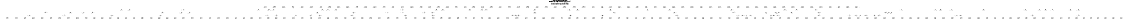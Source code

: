 # Network structure generated by ABC

digraph network {
size = "7.5,10";
center = true;
edge [dir = back];

{
  node [shape = plaintext];
  edge [style = invis];
  LevelTitle1 [label=""];
  LevelTitle2 [label=""];
  Level4 [label = ""];
  Level3 [label = ""];
  Level2 [label = ""];
  Level1 [label = ""];
  Level0 [label = ""];
  LevelTitle1 ->  LevelTitle2 ->  Level4 ->  Level3 ->  Level2 ->  Level1 ->  Level0;
}

{
  rank = same;
  LevelTitle1;
  title1 [shape=plaintext,
          fontsize=20,
          fontname = "Times-Roman",
          label="Network structure visualized by ABC\nBenchmark \"top\". Time was Wed Oct 16 16:07:34 2024. "
         ];
}

{
  rank = same;
  LevelTitle2;
  title2 [shape=plaintext,
          fontsize=18,
          fontname = "Times-Roman",
          label="The network contains 97 logic nodes and 0 latches.\n"
         ];
}

{
  rank = same;
  Level4;
  Node134 [label = "pv167_11_", shape = invtriangle, color = coral, fillcolor = coral];
  Node135 [label = "pv199_9_", shape = invtriangle, color = coral, fillcolor = coral];
  Node136 [label = "pv167_12_", shape = invtriangle, color = coral, fillcolor = coral];
  Node137 [label = "pv199_8_", shape = invtriangle, color = coral, fillcolor = coral];
  Node138 [label = "pv167_13_", shape = invtriangle, color = coral, fillcolor = coral];
  Node139 [label = "pv167_14_", shape = invtriangle, color = coral, fillcolor = coral];
  Node140 [label = "pv151_1_", shape = invtriangle, color = coral, fillcolor = coral];
  Node141 [label = "pv199_5_", shape = invtriangle, color = coral, fillcolor = coral];
  Node142 [label = "pv151_0_", shape = invtriangle, color = coral, fillcolor = coral];
  Node143 [label = "pv183_10_", shape = invtriangle, color = coral, fillcolor = coral];
  Node144 [label = "pv199_4_", shape = invtriangle, color = coral, fillcolor = coral];
  Node145 [label = "pv151_3_", shape = invtriangle, color = coral, fillcolor = coral];
  Node146 [label = "pv183_11_", shape = invtriangle, color = coral, fillcolor = coral];
  Node147 [label = "pv199_7_", shape = invtriangle, color = coral, fillcolor = coral];
  Node148 [label = "pv151_2_", shape = invtriangle, color = coral, fillcolor = coral];
  Node149 [label = "pv167_10_", shape = invtriangle, color = coral, fillcolor = coral];
  Node150 [label = "pv183_12_", shape = invtriangle, color = coral, fillcolor = coral];
  Node151 [label = "pv199_6_", shape = invtriangle, color = coral, fillcolor = coral];
  Node152 [label = "pv167_4_", shape = invtriangle, color = coral, fillcolor = coral];
  Node153 [label = "pv199_1_", shape = invtriangle, color = coral, fillcolor = coral];
  Node154 [label = "pv167_5_", shape = invtriangle, color = coral, fillcolor = coral];
  Node155 [label = "pv199_0_", shape = invtriangle, color = coral, fillcolor = coral];
  Node156 [label = "pv167_2_", shape = invtriangle, color = coral, fillcolor = coral];
  Node157 [label = "pv199_3_", shape = invtriangle, color = coral, fillcolor = coral];
  Node158 [label = "pv167_3_", shape = invtriangle, color = coral, fillcolor = coral];
  Node159 [label = "pv199_2_", shape = invtriangle, color = coral, fillcolor = coral];
  Node160 [label = "pv167_8_", shape = invtriangle, color = coral, fillcolor = coral];
  Node161 [label = "pv199_14_", shape = invtriangle, color = coral, fillcolor = coral];
  Node162 [label = "pv167_9_", shape = invtriangle, color = coral, fillcolor = coral];
  Node163 [label = "pv199_15_", shape = invtriangle, color = coral, fillcolor = coral];
  Node164 [label = "pv167_6_", shape = invtriangle, color = coral, fillcolor = coral];
  Node165 [label = "pv199_12_", shape = invtriangle, color = coral, fillcolor = coral];
  Node166 [label = "pv167_7_", shape = invtriangle, color = coral, fillcolor = coral];
  Node167 [label = "pv199_13_", shape = invtriangle, color = coral, fillcolor = coral];
  Node168 [label = "pv199_10_", shape = invtriangle, color = coral, fillcolor = coral];
  Node169 [label = "pv199_11_", shape = invtriangle, color = coral, fillcolor = coral];
  Node170 [label = "pv167_0_", shape = invtriangle, color = coral, fillcolor = coral];
  Node171 [label = "pv183_6_", shape = invtriangle, color = coral, fillcolor = coral];
  Node172 [label = "pv167_1_", shape = invtriangle, color = coral, fillcolor = coral];
  Node173 [label = "pv183_7_", shape = invtriangle, color = coral, fillcolor = coral];
  Node174 [label = "pv183_8_", shape = invtriangle, color = coral, fillcolor = coral];
  Node175 [label = "pv183_9_", shape = invtriangle, color = coral, fillcolor = coral];
  Node176 [label = "pv151_5_", shape = invtriangle, color = coral, fillcolor = coral];
  Node177 [label = "pv151_14_", shape = invtriangle, color = coral, fillcolor = coral];
  Node178 [label = "pv183_2_", shape = invtriangle, color = coral, fillcolor = coral];
  Node179 [label = "pv183_13_", shape = invtriangle, color = coral, fillcolor = coral];
  Node180 [label = "pv151_4_", shape = invtriangle, color = coral, fillcolor = coral];
  Node181 [label = "pv151_15_", shape = invtriangle, color = coral, fillcolor = coral];
  Node182 [label = "pv183_3_", shape = invtriangle, color = coral, fillcolor = coral];
  Node183 [label = "pv183_14_", shape = invtriangle, color = coral, fillcolor = coral];
  Node184 [label = "pv151_7_", shape = invtriangle, color = coral, fillcolor = coral];
  Node185 [label = "pv151_12_", shape = invtriangle, color = coral, fillcolor = coral];
  Node186 [label = "pv183_4_", shape = invtriangle, color = coral, fillcolor = coral];
  Node187 [label = "pv183_15_", shape = invtriangle, color = coral, fillcolor = coral];
  Node188 [label = "pv151_6_", shape = invtriangle, color = coral, fillcolor = coral];
  Node189 [label = "pv151_13_", shape = invtriangle, color = coral, fillcolor = coral];
  Node190 [label = "pv183_5_", shape = invtriangle, color = coral, fillcolor = coral];
  Node191 [label = "pv151_9_", shape = invtriangle, color = coral, fillcolor = coral];
  Node192 [label = "pv151_10_", shape = invtriangle, color = coral, fillcolor = coral];
  Node193 [label = "pv167_15_", shape = invtriangle, color = coral, fillcolor = coral];
  Node194 [label = "pv151_8_", shape = invtriangle, color = coral, fillcolor = coral];
  Node195 [label = "pv151_11_", shape = invtriangle, color = coral, fillcolor = coral];
  Node196 [label = "pv135_1_", shape = invtriangle, color = coral, fillcolor = coral];
  Node197 [label = "pv183_0_", shape = invtriangle, color = coral, fillcolor = coral];
  Node198 [label = "pv135_0_", shape = invtriangle, color = coral, fillcolor = coral];
  Node199 [label = "pv183_1_", shape = invtriangle, color = coral, fillcolor = coral];
}

{
  rank = same;
  Level3;
  Node201 [label = "201\n", shape = ellipse];
  Node211 [label = "211\n", shape = ellipse];
  Node225 [label = "225\n", shape = ellipse];
  Node231 [label = "231\n", shape = ellipse];
  Node232 [label = "232\n", shape = ellipse];
  Node234 [label = "234\n", shape = ellipse];
  Node235 [label = "235\n", shape = ellipse];
  Node239 [label = "239\n", shape = ellipse];
  Node241 [label = "241\n", shape = ellipse];
  Node244 [label = "244\n", shape = ellipse];
  Node245 [label = "245\n", shape = ellipse];
  Node246 [label = "246\n", shape = ellipse];
  Node247 [label = "247\n", shape = ellipse];
  Node249 [label = "249\n", shape = ellipse];
  Node252 [label = "252\n", shape = ellipse];
  Node253 [label = "253\n", shape = ellipse];
  Node254 [label = "254\n", shape = ellipse];
  Node260 [label = "260\n", shape = ellipse];
  Node262 [label = "262\n", shape = ellipse];
  Node264 [label = "264\n", shape = ellipse];
  Node265 [label = "265\n", shape = ellipse];
  Node267 [label = "267\n", shape = ellipse];
  Node272 [label = "272\n", shape = ellipse];
  Node273 [label = "273\n", shape = ellipse];
  Node278 [label = "278\n", shape = ellipse];
  Node279 [label = "279\n", shape = ellipse];
  Node281 [label = "281\n", shape = ellipse];
  Node284 [label = "284\n", shape = ellipse];
  Node285 [label = "285\n", shape = ellipse];
  Node287 [label = "287\n", shape = ellipse];
  Node289 [label = "289\n", shape = ellipse];
  Node291 [label = "291\n", shape = ellipse];
  Node293 [label = "293\n", shape = ellipse];
  Node294 [label = "294\n", shape = ellipse];
  Node295 [label = "295\n", shape = ellipse];
  Node296 [label = "296\n", shape = ellipse];
}

{
  rank = same;
  Level2;
  Node202 [label = "202\n", shape = ellipse];
  Node204 [label = "204\n", shape = ellipse];
  Node208 [label = "208\n", shape = ellipse];
  Node210 [label = "210\n", shape = ellipse];
  Node212 [label = "212\n", shape = ellipse];
  Node219 [label = "219\n", shape = ellipse];
  Node221 [label = "221\n", shape = ellipse];
  Node226 [label = "226\n", shape = ellipse];
  Node228 [label = "228\n", shape = ellipse];
  Node233 [label = "233\n", shape = ellipse];
  Node236 [label = "236\n", shape = ellipse];
  Node237 [label = "237\n", shape = ellipse];
  Node242 [label = "242\n", shape = ellipse];
  Node255 [label = "255\n", shape = ellipse];
  Node257 [label = "257\n", shape = ellipse];
  Node258 [label = "258\n", shape = ellipse];
  Node259 [label = "259\n", shape = ellipse];
  Node261 [label = "261\n", shape = ellipse];
  Node268 [label = "268\n", shape = ellipse];
  Node274 [label = "274\n", shape = ellipse];
  Node276 [label = "276\n", shape = ellipse];
  Node280 [label = "280\n", shape = ellipse];
  Node282 [label = "282\n", shape = ellipse];
  Node283 [label = "283\n", shape = ellipse];
  Node292 [label = "292\n", shape = ellipse];
}

{
  rank = same;
  Level1;
  Node203 [label = "203\n", shape = ellipse];
  Node205 [label = "205\n", shape = ellipse];
  Node206 [label = "206\n", shape = ellipse];
  Node207 [label = "207\n", shape = ellipse];
  Node209 [label = "209\n", shape = ellipse];
  Node213 [label = "213\n", shape = ellipse];
  Node214 [label = "214\n", shape = ellipse];
  Node215 [label = "215\n", shape = ellipse];
  Node216 [label = "216\n", shape = ellipse];
  Node217 [label = "217\n", shape = ellipse];
  Node218 [label = "218\n", shape = ellipse];
  Node220 [label = "220\n", shape = ellipse];
  Node222 [label = "222\n", shape = ellipse];
  Node223 [label = "223\n", shape = ellipse];
  Node224 [label = "224\n", shape = ellipse];
  Node227 [label = "227\n", shape = ellipse];
  Node229 [label = "229\n", shape = ellipse];
  Node230 [label = "230\n", shape = ellipse];
  Node238 [label = "238\n", shape = ellipse];
  Node240 [label = "240\n", shape = ellipse];
  Node243 [label = "243\n", shape = ellipse];
  Node248 [label = "248\n", shape = ellipse];
  Node250 [label = "250\n", shape = ellipse];
  Node251 [label = "251\n", shape = ellipse];
  Node256 [label = "256\n", shape = ellipse];
  Node263 [label = "263\n", shape = ellipse];
  Node266 [label = "266\n", shape = ellipse];
  Node269 [label = "269\n", shape = ellipse];
  Node270 [label = "270\n", shape = ellipse];
  Node271 [label = "271\n", shape = ellipse];
  Node275 [label = "275\n", shape = ellipse];
  Node277 [label = "277\n", shape = ellipse];
  Node286 [label = "286\n", shape = ellipse];
  Node288 [label = "288\n", shape = ellipse];
  Node290 [label = "290\n", shape = ellipse];
  Node297 [label = "297\n", shape = ellipse];
}

{
  rank = same;
  Level0;
  Node1 [label = "pv16_9_", shape = triangle, color = coral, fillcolor = coral];
  Node2 [label = "pv40_15_", shape = triangle, color = coral, fillcolor = coral];
  Node3 [label = "pv88_6_", shape = triangle, color = coral, fillcolor = coral];
  Node4 [label = "pv28_10_", shape = triangle, color = coral, fillcolor = coral];
  Node5 [label = "pv88_7_", shape = triangle, color = coral, fillcolor = coral];
  Node6 [label = "pv109_1_", shape = triangle, color = coral, fillcolor = coral];
  Node7 [label = "pv118_3_", shape = triangle, color = coral, fillcolor = coral];
  Node8 [label = "pv2_0_", shape = triangle, color = coral, fillcolor = coral];
  Node9 [label = "pv40_13_", shape = triangle, color = coral, fillcolor = coral];
  Node10 [label = "pv52_10_", shape = triangle, color = coral, fillcolor = coral];
  Node11 [label = "pv109_2_", shape = triangle, color = coral, fillcolor = coral];
  Node12 [label = "pv128_3_", shape = triangle, color = coral, fillcolor = coral];
  Node13 [label = "pv2_1_", shape = triangle, color = coral, fillcolor = coral];
  Node14 [label = "pv40_14_", shape = triangle, color = coral, fillcolor = coral];
  Node15 [label = "pv52_11_", shape = triangle, color = coral, fillcolor = coral];
  Node16 [label = "pv88_9_", shape = triangle, color = coral, fillcolor = coral];
  Node17 [label = "pv109_3_", shape = triangle, color = coral, fillcolor = coral];
  Node18 [label = "pv16_5_", shape = triangle, color = coral, fillcolor = coral];
  Node19 [label = "pv40_11_", shape = triangle, color = coral, fillcolor = coral];
  Node20 [label = "pv76_3_", shape = triangle, color = coral, fillcolor = coral];
  Node21 [label = "pv88_2_", shape = triangle, color = coral, fillcolor = coral];
  Node22 [label = "pv88_15_", shape = triangle, color = coral, fillcolor = coral];
  Node23 [label = "pv100_14_", shape = triangle, color = coral, fillcolor = coral];
  Node24 [label = "pv128_1_", shape = triangle, color = coral, fillcolor = coral];
  Node25 [label = "pv16_13_", shape = triangle, color = coral, fillcolor = coral];
  Node26 [label = "pv52_13_", shape = triangle, color = coral, fillcolor = coral];
  Node27 [label = "pv76_2_", shape = triangle, color = coral, fillcolor = coral];
  Node28 [label = "pv88_3_", shape = triangle, color = coral, fillcolor = coral];
  Node29 [label = "pv100_13_", shape = triangle, color = coral, fillcolor = coral];
  Node30 [label = "pv128_2_", shape = triangle, color = coral, fillcolor = coral];
  Node31 [label = "pv16_7_", shape = triangle, color = coral, fillcolor = coral];
  Node32 [label = "pv16_14_", shape = triangle, color = coral, fillcolor = coral];
  Node33 [label = "pv52_14_", shape = triangle, color = coral, fillcolor = coral];
  Node34 [label = "pv76_1_", shape = triangle, color = coral, fillcolor = coral];
  Node35 [label = "pv88_13_", shape = triangle, color = coral, fillcolor = coral];
  Node36 [label = "pv118_2_", shape = triangle, color = coral, fillcolor = coral];
  Node37 [label = "pv16_6_", shape = triangle, color = coral, fillcolor = coral];
  Node38 [label = "pv16_15_", shape = triangle, color = coral, fillcolor = coral];
  Node39 [label = "pv40_10_", shape = triangle, color = coral, fillcolor = coral];
  Node40 [label = "pv52_15_", shape = triangle, color = coral, fillcolor = coral];
  Node41 [label = "pv88_5_", shape = triangle, color = coral, fillcolor = coral];
  Node42 [label = "pv88_14_", shape = triangle, color = coral, fillcolor = coral];
  Node43 [label = "pv100_15_", shape = triangle, color = coral, fillcolor = coral];
  Node44 [label = "pv118_1_", shape = triangle, color = coral, fillcolor = coral];
  Node45 [label = "pv128_0_", shape = triangle, color = coral, fillcolor = coral];
  Node46 [label = "pv4_0_", shape = triangle, color = coral, fillcolor = coral];
  Node47 [label = "pv52_9_", shape = triangle, color = coral, fillcolor = coral];
  Node48 [label = "pv88_11_", shape = triangle, color = coral, fillcolor = coral];
  Node49 [label = "pv100_3_", shape = triangle, color = coral, fillcolor = coral];
  Node50 [label = "pv100_10_", shape = triangle, color = coral, fillcolor = coral];
  Node51 [label = "pv121_2_", shape = triangle, color = coral, fillcolor = coral];
  Node52 [label = "pv132_0_", shape = triangle, color = coral, fillcolor = coral];
  Node53 [label = "pv4_1_", shape = triangle, color = coral, fillcolor = coral];
  Node54 [label = "pv28_9_", shape = triangle, color = coral, fillcolor = coral];
  Node55 [label = "pv64_1_", shape = triangle, color = coral, fillcolor = coral];
  Node56 [label = "pv121_3_", shape = triangle, color = coral, fillcolor = coral];
  Node57 [label = "pv16_10_", shape = triangle, color = coral, fillcolor = coral];
  Node58 [label = "pv28_6_", shape = triangle, color = coral, fillcolor = coral];
  Node59 [label = "pv100_5_", shape = triangle, color = coral, fillcolor = coral];
  Node60 [label = "pv16_11_", shape = triangle, color = coral, fillcolor = coral];
  Node61 [label = "pv28_7_", shape = triangle, color = coral, fillcolor = coral];
  Node62 [label = "pv88_10_", shape = triangle, color = coral, fillcolor = coral];
  Node63 [label = "pv100_6_", shape = triangle, color = coral, fillcolor = coral];
  Node64 [label = "pv100_11_", shape = triangle, color = coral, fillcolor = coral];
  Node65 [label = "pv121_1_", shape = triangle, color = coral, fillcolor = coral];
  Node66 [label = "pv76_14_", shape = triangle, color = coral, fillcolor = coral];
  Node67 [label = "pv28_5_", shape = triangle, color = coral, fillcolor = coral];
  Node68 [label = "pv64_5_", shape = triangle, color = coral, fillcolor = coral];
  Node69 [label = "pv76_15_", shape = triangle, color = coral, fillcolor = coral];
  Node70 [label = "pv28_2_", shape = triangle, color = coral, fillcolor = coral];
  Node71 [label = "pv64_2_", shape = triangle, color = coral, fillcolor = coral];
  Node72 [label = "pv100_1_", shape = triangle, color = coral, fillcolor = coral];
  Node73 [label = "pv28_3_", shape = triangle, color = coral, fillcolor = coral];
  Node74 [label = "pv64_3_", shape = triangle, color = coral, fillcolor = coral];
  Node75 [label = "pv100_2_", shape = triangle, color = coral, fillcolor = coral];
  Node76 [label = "pv52_1_", shape = triangle, color = coral, fillcolor = coral];
  Node77 [label = "pv76_10_", shape = triangle, color = coral, fillcolor = coral];
  Node78 [label = "pv103_2_", shape = triangle, color = coral, fillcolor = coral];
  Node79 [label = "pv124_1_", shape = triangle, color = coral, fillcolor = coral];
  Node80 [label = "pv28_1_", shape = triangle, color = coral, fillcolor = coral];
  Node81 [label = "pv64_9_", shape = triangle, color = coral, fillcolor = coral];
  Node82 [label = "pv76_11_", shape = triangle, color = coral, fillcolor = coral];
  Node83 [label = "pv103_3_", shape = triangle, color = coral, fillcolor = coral];
  Node84 [label = "pv124_2_", shape = triangle, color = coral, fillcolor = coral];
  Node85 [label = "pv52_3_", shape = triangle, color = coral, fillcolor = coral];
  Node86 [label = "pv64_6_", shape = triangle, color = coral, fillcolor = coral];
  Node87 [label = "pv64_15_", shape = triangle, color = coral, fillcolor = coral];
  Node88 [label = "pv52_2_", shape = triangle, color = coral, fillcolor = coral];
  Node89 [label = "pv64_7_", shape = triangle, color = coral, fillcolor = coral];
  Node90 [label = "pv76_13_", shape = triangle, color = coral, fillcolor = coral];
  Node91 [label = "pv52_5_", shape = triangle, color = coral, fillcolor = coral];
  Node92 [label = "pv100_7_", shape = triangle, color = coral, fillcolor = coral];
  Node93 [label = "pv112_2_", shape = triangle, color = coral, fillcolor = coral];
  Node94 [label = "pv112_1_", shape = triangle, color = coral, fillcolor = coral];
  Node95 [label = "pv132_3_", shape = triangle, color = coral, fillcolor = coral];
  Node96 [label = "pv133_0_", shape = triangle, color = coral, fillcolor = coral];
  Node97 [label = "pv52_7_", shape = triangle, color = coral, fillcolor = coral];
  Node98 [label = "pv100_9_", shape = triangle, color = coral, fillcolor = coral];
  Node99 [label = "pv132_2_", shape = triangle, color = coral, fillcolor = coral];
  Node100 [label = "pv40_1_", shape = triangle, color = coral, fillcolor = coral];
  Node101 [label = "pv52_6_", shape = triangle, color = coral, fillcolor = coral];
  Node102 [label = "pv103_1_", shape = triangle, color = coral, fillcolor = coral];
  Node103 [label = "pv112_3_", shape = triangle, color = coral, fillcolor = coral];
  Node104 [label = "pv132_1_", shape = triangle, color = coral, fillcolor = coral];
  Node105 [label = "pv16_1_", shape = triangle, color = coral, fillcolor = coral];
  Node106 [label = "pv40_2_", shape = triangle, color = coral, fillcolor = coral];
  Node107 [label = "pv76_7_", shape = triangle, color = coral, fillcolor = coral];
  Node108 [label = "pv106_1_", shape = triangle, color = coral, fillcolor = coral];
  Node109 [label = "pv40_3_", shape = triangle, color = coral, fillcolor = coral];
  Node110 [label = "pv64_10_", shape = triangle, color = coral, fillcolor = coral];
  Node111 [label = "pv76_6_", shape = triangle, color = coral, fillcolor = coral];
  Node112 [label = "pv106_2_", shape = triangle, color = coral, fillcolor = coral];
  Node113 [label = "pv16_3_", shape = triangle, color = coral, fillcolor = coral];
  Node114 [label = "pv28_15_", shape = triangle, color = coral, fillcolor = coral];
  Node115 [label = "pv76_5_", shape = triangle, color = coral, fillcolor = coral];
  Node116 [label = "pv106_3_", shape = triangle, color = coral, fillcolor = coral];
  Node117 [label = "pv16_2_", shape = triangle, color = coral, fillcolor = coral];
  Node118 [label = "pv40_5_", shape = triangle, color = coral, fillcolor = coral];
  Node119 [label = "pv88_1_", shape = triangle, color = coral, fillcolor = coral];
  Node120 [label = "pv28_13_", shape = triangle, color = coral, fillcolor = coral];
  Node121 [label = "pv40_6_", shape = triangle, color = coral, fillcolor = coral];
  Node122 [label = "pv64_13_", shape = triangle, color = coral, fillcolor = coral];
  Node123 [label = "pv115_1_", shape = triangle, color = coral, fillcolor = coral];
  Node124 [label = "pv28_14_", shape = triangle, color = coral, fillcolor = coral];
  Node125 [label = "pv40_7_", shape = triangle, color = coral, fillcolor = coral];
  Node126 [label = "pv64_14_", shape = triangle, color = coral, fillcolor = coral];
  Node127 [label = "pv28_11_", shape = triangle, color = coral, fillcolor = coral];
  Node128 [label = "pv64_11_", shape = triangle, color = coral, fillcolor = coral];
  Node129 [label = "pv76_9_", shape = triangle, color = coral, fillcolor = coral];
  Node130 [label = "pv115_3_", shape = triangle, color = coral, fillcolor = coral];
  Node131 [label = "pv124_3_", shape = triangle, color = coral, fillcolor = coral];
  Node132 [label = "pv40_9_", shape = triangle, color = coral, fillcolor = coral];
  Node133 [label = "pv115_2_", shape = triangle, color = coral, fillcolor = coral];
}

title1 -> title2 [style = invis];
title2 -> Node134 [style = invis];
title2 -> Node135 [style = invis];
title2 -> Node136 [style = invis];
title2 -> Node137 [style = invis];
title2 -> Node138 [style = invis];
title2 -> Node139 [style = invis];
title2 -> Node140 [style = invis];
title2 -> Node141 [style = invis];
title2 -> Node142 [style = invis];
title2 -> Node143 [style = invis];
title2 -> Node144 [style = invis];
title2 -> Node145 [style = invis];
title2 -> Node146 [style = invis];
title2 -> Node147 [style = invis];
title2 -> Node148 [style = invis];
title2 -> Node149 [style = invis];
title2 -> Node150 [style = invis];
title2 -> Node151 [style = invis];
title2 -> Node152 [style = invis];
title2 -> Node153 [style = invis];
title2 -> Node154 [style = invis];
title2 -> Node155 [style = invis];
title2 -> Node156 [style = invis];
title2 -> Node157 [style = invis];
title2 -> Node158 [style = invis];
title2 -> Node159 [style = invis];
title2 -> Node160 [style = invis];
title2 -> Node161 [style = invis];
title2 -> Node162 [style = invis];
title2 -> Node163 [style = invis];
title2 -> Node164 [style = invis];
title2 -> Node165 [style = invis];
title2 -> Node166 [style = invis];
title2 -> Node167 [style = invis];
title2 -> Node168 [style = invis];
title2 -> Node169 [style = invis];
title2 -> Node170 [style = invis];
title2 -> Node171 [style = invis];
title2 -> Node172 [style = invis];
title2 -> Node173 [style = invis];
title2 -> Node174 [style = invis];
title2 -> Node175 [style = invis];
title2 -> Node176 [style = invis];
title2 -> Node177 [style = invis];
title2 -> Node178 [style = invis];
title2 -> Node179 [style = invis];
title2 -> Node180 [style = invis];
title2 -> Node181 [style = invis];
title2 -> Node182 [style = invis];
title2 -> Node183 [style = invis];
title2 -> Node184 [style = invis];
title2 -> Node185 [style = invis];
title2 -> Node186 [style = invis];
title2 -> Node187 [style = invis];
title2 -> Node188 [style = invis];
title2 -> Node189 [style = invis];
title2 -> Node190 [style = invis];
title2 -> Node191 [style = invis];
title2 -> Node192 [style = invis];
title2 -> Node193 [style = invis];
title2 -> Node194 [style = invis];
title2 -> Node195 [style = invis];
title2 -> Node196 [style = invis];
title2 -> Node197 [style = invis];
title2 -> Node198 [style = invis];
title2 -> Node199 [style = invis];
Node134 -> Node135 [style = invis];
Node135 -> Node136 [style = invis];
Node136 -> Node137 [style = invis];
Node137 -> Node138 [style = invis];
Node138 -> Node139 [style = invis];
Node139 -> Node140 [style = invis];
Node140 -> Node141 [style = invis];
Node141 -> Node142 [style = invis];
Node142 -> Node143 [style = invis];
Node143 -> Node144 [style = invis];
Node144 -> Node145 [style = invis];
Node145 -> Node146 [style = invis];
Node146 -> Node147 [style = invis];
Node147 -> Node148 [style = invis];
Node148 -> Node149 [style = invis];
Node149 -> Node150 [style = invis];
Node150 -> Node151 [style = invis];
Node151 -> Node152 [style = invis];
Node152 -> Node153 [style = invis];
Node153 -> Node154 [style = invis];
Node154 -> Node155 [style = invis];
Node155 -> Node156 [style = invis];
Node156 -> Node157 [style = invis];
Node157 -> Node158 [style = invis];
Node158 -> Node159 [style = invis];
Node159 -> Node160 [style = invis];
Node160 -> Node161 [style = invis];
Node161 -> Node162 [style = invis];
Node162 -> Node163 [style = invis];
Node163 -> Node164 [style = invis];
Node164 -> Node165 [style = invis];
Node165 -> Node166 [style = invis];
Node166 -> Node167 [style = invis];
Node167 -> Node168 [style = invis];
Node168 -> Node169 [style = invis];
Node169 -> Node170 [style = invis];
Node170 -> Node171 [style = invis];
Node171 -> Node172 [style = invis];
Node172 -> Node173 [style = invis];
Node173 -> Node174 [style = invis];
Node174 -> Node175 [style = invis];
Node175 -> Node176 [style = invis];
Node176 -> Node177 [style = invis];
Node177 -> Node178 [style = invis];
Node178 -> Node179 [style = invis];
Node179 -> Node180 [style = invis];
Node180 -> Node181 [style = invis];
Node181 -> Node182 [style = invis];
Node182 -> Node183 [style = invis];
Node183 -> Node184 [style = invis];
Node184 -> Node185 [style = invis];
Node185 -> Node186 [style = invis];
Node186 -> Node187 [style = invis];
Node187 -> Node188 [style = invis];
Node188 -> Node189 [style = invis];
Node189 -> Node190 [style = invis];
Node190 -> Node191 [style = invis];
Node191 -> Node192 [style = invis];
Node192 -> Node193 [style = invis];
Node193 -> Node194 [style = invis];
Node194 -> Node195 [style = invis];
Node195 -> Node196 [style = invis];
Node196 -> Node197 [style = invis];
Node197 -> Node198 [style = invis];
Node198 -> Node199 [style = invis];
Node134 -> Node201 [style = solid];
Node135 -> Node204 [style = solid];
Node136 -> Node202 [style = solid];
Node137 -> Node207 [style = solid];
Node138 -> Node208 [style = solid];
Node139 -> Node210 [style = solid];
Node140 -> Node211 [style = solid];
Node141 -> Node219 [style = solid];
Node142 -> Node221 [style = solid];
Node143 -> Node225 [style = solid];
Node144 -> Node228 [style = solid];
Node145 -> Node231 [style = solid];
Node146 -> Node232 [style = solid];
Node147 -> Node233 [style = solid];
Node148 -> Node234 [style = solid];
Node149 -> Node235 [style = solid];
Node150 -> Node226 [style = solid];
Node151 -> Node236 [style = solid];
Node152 -> Node237 [style = solid];
Node153 -> Node239 [style = solid];
Node154 -> Node241 [style = solid];
Node155 -> Node227 [style = solid];
Node156 -> Node244 [style = solid];
Node157 -> Node245 [style = solid];
Node158 -> Node246 [style = solid];
Node159 -> Node247 [style = solid];
Node160 -> Node242 [style = solid];
Node161 -> Node248 [style = solid];
Node162 -> Node249 [style = solid];
Node163 -> Node251 [style = solid];
Node164 -> Node252 [style = solid];
Node165 -> Node205 [style = solid];
Node166 -> Node253 [style = solid];
Node167 -> Node254 [style = solid];
Node168 -> Node257 [style = solid];
Node169 -> Node258 [style = solid];
Node170 -> Node259 [style = solid];
Node171 -> Node260 [style = solid];
Node172 -> Node262 [style = solid];
Node173 -> Node264 [style = solid];
Node174 -> Node261 [style = solid];
Node175 -> Node265 [style = solid];
Node176 -> Node267 [style = solid];
Node177 -> Node272 [style = solid];
Node178 -> Node273 [style = solid];
Node179 -> Node276 [style = solid];
Node180 -> Node212 [style = solid];
Node181 -> Node278 [style = solid];
Node182 -> Node279 [style = solid];
Node183 -> Node280 [style = solid];
Node184 -> Node281 [style = solid];
Node185 -> Node282 [style = solid];
Node186 -> Node274 [style = solid];
Node187 -> Node283 [style = solid];
Node188 -> Node284 [style = solid];
Node189 -> Node285 [style = solid];
Node190 -> Node287 [style = solid];
Node191 -> Node289 [style = solid];
Node192 -> Node291 [style = solid];
Node193 -> Node292 [style = solid];
Node194 -> Node268 [style = solid];
Node195 -> Node293 [style = solid];
Node196 -> Node294 [style = solid];
Node197 -> Node203 [style = solid];
Node198 -> Node295 [style = solid];
Node199 -> Node296 [style = solid];
Node201 -> Node202 [style = solid];
Node201 -> Node15 [style = solid];
Node201 -> Node19 [style = solid];
Node202 -> Node203 [style = solid];
Node202 -> Node17 [style = solid];
Node202 -> Node103 [style = solid];
Node203 -> Node12 [style = solid];
Node203 -> Node30 [style = solid];
Node203 -> Node95 [style = solid];
Node203 -> Node96 [style = solid];
Node203 -> Node99 [style = solid];
Node204 -> Node205 [style = solid];
Node204 -> Node206 [style = solid];
Node204 -> Node50 [style = solid];
Node204 -> Node64 [style = solid];
Node204 -> Node98 [style = solid];
Node205 -> Node56 [style = solid];
Node205 -> Node96 [style = solid];
Node205 -> Node131 [style = solid];
Node206 -> Node16 [style = solid];
Node206 -> Node48 [style = solid];
Node206 -> Node50 [style = solid];
Node206 -> Node62 [style = solid];
Node206 -> Node98 [style = solid];
Node207 -> Node51 [style = solid];
Node207 -> Node56 [style = solid];
Node207 -> Node84 [style = solid];
Node207 -> Node96 [style = solid];
Node207 -> Node131 [style = solid];
Node208 -> Node203 [style = solid];
Node208 -> Node209 [style = solid];
Node208 -> Node26 [style = solid];
Node208 -> Node33 [style = solid];
Node208 -> Node40 [style = solid];
Node209 -> Node2 [style = solid];
Node209 -> Node9 [style = solid];
Node209 -> Node14 [style = solid];
Node209 -> Node26 [style = solid];
Node209 -> Node33 [style = solid];
Node210 -> Node203 [style = solid];
Node210 -> Node2 [style = solid];
Node210 -> Node14 [style = solid];
Node210 -> Node33 [style = solid];
Node210 -> Node40 [style = solid];
Node211 -> Node212 [style = solid];
Node211 -> Node218 [style = solid];
Node211 -> Node70 [style = solid];
Node211 -> Node73 [style = solid];
Node211 -> Node80 [style = solid];
Node212 -> Node213 [style = solid];
Node212 -> Node214 [style = solid];
Node212 -> Node215 [style = solid];
Node212 -> Node216 [style = solid];
Node212 -> Node217 [style = solid];
Node213 -> Node12 [style = solid];
Node213 -> Node99 [style = solid];
Node213 -> Node104 [style = solid];
Node214 -> Node95 [style = solid];
Node214 -> Node96 [style = solid];
Node214 -> Node99 [style = solid];
Node214 -> Node104 [style = solid];
Node215 -> Node24 [style = solid];
Node215 -> Node30 [style = solid];
Node215 -> Node104 [style = solid];
Node216 -> Node108 [style = solid];
Node216 -> Node112 [style = solid];
Node216 -> Node116 [style = solid];
Node217 -> Node78 [style = solid];
Node217 -> Node83 [style = solid];
Node217 -> Node102 [style = solid];
Node217 -> Node108 [style = solid];
Node217 -> Node112 [style = solid];
Node218 -> Node70 [style = solid];
Node218 -> Node80 [style = solid];
Node218 -> Node105 [style = solid];
Node218 -> Node113 [style = solid];
Node218 -> Node117 [style = solid];
Node219 -> Node207 [style = solid];
Node219 -> Node220 [style = solid];
Node219 -> Node59 [style = solid];
Node219 -> Node63 [style = solid];
Node219 -> Node92 [style = solid];
Node220 -> Node3 [style = solid];
Node220 -> Node5 [style = solid];
Node220 -> Node41 [style = solid];
Node220 -> Node59 [style = solid];
Node220 -> Node63 [style = solid];
Node221 -> Node222 [style = solid];
Node221 -> Node223 [style = solid];
Node221 -> Node224 [style = solid];
Node221 -> Node52 [style = solid];
Node221 -> Node104 [style = solid];
Node222 -> Node12 [style = solid];
Node222 -> Node99 [style = solid];
Node223 -> Node52 [style = solid];
Node223 -> Node95 [style = solid];
Node223 -> Node96 [style = solid];
Node223 -> Node99 [style = solid];
Node223 -> Node104 [style = solid];
Node224 -> Node24 [style = solid];
Node224 -> Node30 [style = solid];
Node224 -> Node45 [style = solid];
Node224 -> Node52 [style = solid];
Node224 -> Node104 [style = solid];
Node225 -> Node226 [style = solid];
Node225 -> Node77 [style = solid];
Node225 -> Node82 [style = solid];
Node225 -> Node110 [style = solid];
Node225 -> Node128 [style = solid];
Node226 -> Node227 [style = solid];
Node226 -> Node7 [style = solid];
Node226 -> Node130 [style = solid];
Node227 -> Node12 [style = solid];
Node227 -> Node95 [style = solid];
Node227 -> Node96 [style = solid];
Node228 -> Node229 [style = solid];
Node228 -> Node230 [style = solid];
Node228 -> Node51 [style = solid];
Node228 -> Node65 [style = solid];
Node228 -> Node79 [style = solid];
Node229 -> Node56 [style = solid];
Node229 -> Node84 [style = solid];
Node230 -> Node79 [style = solid];
Node230 -> Node84 [style = solid];
Node230 -> Node96 [style = solid];
Node230 -> Node131 [style = solid];
Node231 -> Node212 [style = solid];
Node231 -> Node73 [style = solid];
Node231 -> Node113 [style = solid];
Node232 -> Node226 [style = solid];
Node232 -> Node82 [style = solid];
Node232 -> Node128 [style = solid];
Node233 -> Node207 [style = solid];
Node233 -> Node5 [style = solid];
Node233 -> Node92 [style = solid];
Node234 -> Node212 [style = solid];
Node234 -> Node70 [style = solid];
Node234 -> Node73 [style = solid];
Node234 -> Node113 [style = solid];
Node234 -> Node117 [style = solid];
Node235 -> Node202 [style = solid];
Node235 -> Node10 [style = solid];
Node235 -> Node15 [style = solid];
Node235 -> Node19 [style = solid];
Node235 -> Node39 [style = solid];
Node236 -> Node207 [style = solid];
Node236 -> Node3 [style = solid];
Node236 -> Node5 [style = solid];
Node236 -> Node63 [style = solid];
Node236 -> Node92 [style = solid];
Node237 -> Node203 [style = solid];
Node237 -> Node238 [style = solid];
Node237 -> Node93 [style = solid];
Node237 -> Node94 [style = solid];
Node237 -> Node103 [style = solid];
Node238 -> Node6 [style = solid];
Node238 -> Node11 [style = solid];
Node238 -> Node17 [style = solid];
Node238 -> Node93 [style = solid];
Node238 -> Node94 [style = solid];
Node239 -> Node228 [style = solid];
Node239 -> Node240 [style = solid];
Node239 -> Node49 [style = solid];
Node239 -> Node72 [style = solid];
Node239 -> Node75 [style = solid];
Node240 -> Node21 [style = solid];
Node240 -> Node28 [style = solid];
Node240 -> Node72 [style = solid];
Node240 -> Node75 [style = solid];
Node240 -> Node119 [style = solid];
Node241 -> Node242 [style = solid];
Node241 -> Node243 [style = solid];
Node241 -> Node91 [style = solid];
Node241 -> Node97 [style = solid];
Node241 -> Node101 [style = solid];
Node242 -> Node203 [style = solid];
Node242 -> Node11 [style = solid];
Node242 -> Node17 [style = solid];
Node242 -> Node93 [style = solid];
Node242 -> Node103 [style = solid];
Node243 -> Node91 [style = solid];
Node243 -> Node101 [style = solid];
Node243 -> Node118 [style = solid];
Node243 -> Node121 [style = solid];
Node243 -> Node125 [style = solid];
Node244 -> Node237 [style = solid];
Node244 -> Node85 [style = solid];
Node244 -> Node88 [style = solid];
Node244 -> Node106 [style = solid];
Node244 -> Node109 [style = solid];
Node245 -> Node228 [style = solid];
Node245 -> Node28 [style = solid];
Node245 -> Node49 [style = solid];
Node246 -> Node237 [style = solid];
Node246 -> Node85 [style = solid];
Node246 -> Node109 [style = solid];
Node247 -> Node228 [style = solid];
Node247 -> Node21 [style = solid];
Node247 -> Node28 [style = solid];
Node247 -> Node49 [style = solid];
Node247 -> Node75 [style = solid];
Node248 -> Node22 [style = solid];
Node248 -> Node23 [style = solid];
Node248 -> Node42 [style = solid];
Node248 -> Node43 [style = solid];
Node248 -> Node96 [style = solid];
Node249 -> Node202 [style = solid];
Node249 -> Node250 [style = solid];
Node249 -> Node10 [style = solid];
Node249 -> Node15 [style = solid];
Node249 -> Node47 [style = solid];
Node250 -> Node10 [style = solid];
Node250 -> Node19 [style = solid];
Node250 -> Node39 [style = solid];
Node250 -> Node47 [style = solid];
Node250 -> Node132 [style = solid];
Node251 -> Node22 [style = solid];
Node251 -> Node43 [style = solid];
Node251 -> Node96 [style = solid];
Node252 -> Node242 [style = solid];
Node252 -> Node97 [style = solid];
Node252 -> Node101 [style = solid];
Node252 -> Node121 [style = solid];
Node252 -> Node125 [style = solid];
Node253 -> Node242 [style = solid];
Node253 -> Node97 [style = solid];
Node253 -> Node125 [style = solid];
Node254 -> Node255 [style = solid];
Node254 -> Node22 [style = solid];
Node254 -> Node23 [style = solid];
Node254 -> Node29 [style = solid];
Node255 -> Node256 [style = solid];
Node255 -> Node29 [style = solid];
Node255 -> Node35 [style = solid];
Node255 -> Node42 [style = solid];
Node255 -> Node96 [style = solid];
Node256 -> Node23 [style = solid];
Node256 -> Node43 [style = solid];
Node257 -> Node205 [style = solid];
Node257 -> Node48 [style = solid];
Node257 -> Node50 [style = solid];
Node257 -> Node62 [style = solid];
Node257 -> Node64 [style = solid];
Node258 -> Node205 [style = solid];
Node258 -> Node48 [style = solid];
Node258 -> Node64 [style = solid];
Node259 -> Node213 [style = solid];
Node259 -> Node214 [style = solid];
Node259 -> Node215 [style = solid];
Node260 -> Node261 [style = solid];
Node260 -> Node86 [style = solid];
Node260 -> Node89 [style = solid];
Node260 -> Node107 [style = solid];
Node260 -> Node111 [style = solid];
Node261 -> Node227 [style = solid];
Node261 -> Node7 [style = solid];
Node261 -> Node36 [style = solid];
Node261 -> Node130 [style = solid];
Node261 -> Node133 [style = solid];
Node262 -> Node237 [style = solid];
Node262 -> Node263 [style = solid];
Node262 -> Node76 [style = solid];
Node262 -> Node85 [style = solid];
Node262 -> Node88 [style = solid];
Node263 -> Node76 [style = solid];
Node263 -> Node88 [style = solid];
Node263 -> Node100 [style = solid];
Node263 -> Node106 [style = solid];
Node263 -> Node109 [style = solid];
Node264 -> Node261 [style = solid];
Node264 -> Node89 [style = solid];
Node264 -> Node107 [style = solid];
Node265 -> Node226 [style = solid];
Node265 -> Node266 [style = solid];
Node265 -> Node77 [style = solid];
Node265 -> Node82 [style = solid];
Node265 -> Node129 [style = solid];
Node266 -> Node77 [style = solid];
Node266 -> Node81 [style = solid];
Node266 -> Node110 [style = solid];
Node266 -> Node128 [style = solid];
Node266 -> Node129 [style = solid];
Node267 -> Node268 [style = solid];
Node267 -> Node271 [style = solid];
Node267 -> Node58 [style = solid];
Node267 -> Node61 [style = solid];
Node267 -> Node67 [style = solid];
Node268 -> Node213 [style = solid];
Node268 -> Node214 [style = solid];
Node268 -> Node215 [style = solid];
Node268 -> Node269 [style = solid];
Node268 -> Node270 [style = solid];
Node269 -> Node112 [style = solid];
Node269 -> Node116 [style = solid];
Node270 -> Node78 [style = solid];
Node270 -> Node83 [style = solid];
Node270 -> Node112 [style = solid];
Node271 -> Node18 [style = solid];
Node271 -> Node31 [style = solid];
Node271 -> Node37 [style = solid];
Node271 -> Node58 [style = solid];
Node271 -> Node67 [style = solid];
Node272 -> Node259 [style = solid];
Node272 -> Node32 [style = solid];
Node272 -> Node38 [style = solid];
Node272 -> Node114 [style = solid];
Node272 -> Node124 [style = solid];
Node273 -> Node274 [style = solid];
Node273 -> Node20 [style = solid];
Node273 -> Node27 [style = solid];
Node273 -> Node71 [style = solid];
Node273 -> Node74 [style = solid];
Node274 -> Node227 [style = solid];
Node274 -> Node275 [style = solid];
Node274 -> Node7 [style = solid];
Node274 -> Node36 [style = solid];
Node274 -> Node44 [style = solid];
Node275 -> Node36 [style = solid];
Node275 -> Node44 [style = solid];
Node275 -> Node123 [style = solid];
Node275 -> Node130 [style = solid];
Node275 -> Node133 [style = solid];
Node276 -> Node227 [style = solid];
Node276 -> Node277 [style = solid];
Node276 -> Node66 [style = solid];
Node276 -> Node69 [style = solid];
Node276 -> Node90 [style = solid];
Node277 -> Node66 [style = solid];
Node277 -> Node87 [style = solid];
Node277 -> Node90 [style = solid];
Node277 -> Node122 [style = solid];
Node277 -> Node126 [style = solid];
Node278 -> Node259 [style = solid];
Node278 -> Node38 [style = solid];
Node278 -> Node114 [style = solid];
Node279 -> Node274 [style = solid];
Node279 -> Node20 [style = solid];
Node279 -> Node74 [style = solid];
Node280 -> Node227 [style = solid];
Node280 -> Node66 [style = solid];
Node280 -> Node69 [style = solid];
Node280 -> Node87 [style = solid];
Node280 -> Node126 [style = solid];
Node281 -> Node268 [style = solid];
Node281 -> Node31 [style = solid];
Node281 -> Node61 [style = solid];
Node282 -> Node213 [style = solid];
Node282 -> Node214 [style = solid];
Node282 -> Node215 [style = solid];
Node282 -> Node83 [style = solid];
Node282 -> Node116 [style = solid];
Node283 -> Node227 [style = solid];
Node283 -> Node69 [style = solid];
Node283 -> Node87 [style = solid];
Node284 -> Node268 [style = solid];
Node284 -> Node31 [style = solid];
Node284 -> Node37 [style = solid];
Node284 -> Node58 [style = solid];
Node284 -> Node61 [style = solid];
Node285 -> Node259 [style = solid];
Node285 -> Node286 [style = solid];
Node285 -> Node114 [style = solid];
Node285 -> Node120 [style = solid];
Node285 -> Node124 [style = solid];
Node286 -> Node25 [style = solid];
Node286 -> Node32 [style = solid];
Node286 -> Node38 [style = solid];
Node286 -> Node120 [style = solid];
Node286 -> Node124 [style = solid];
Node287 -> Node261 [style = solid];
Node287 -> Node288 [style = solid];
Node287 -> Node107 [style = solid];
Node287 -> Node111 [style = solid];
Node287 -> Node115 [style = solid];
Node288 -> Node68 [style = solid];
Node288 -> Node86 [style = solid];
Node288 -> Node89 [style = solid];
Node288 -> Node111 [style = solid];
Node288 -> Node115 [style = solid];
Node289 -> Node282 [style = solid];
Node289 -> Node290 [style = solid];
Node289 -> Node4 [style = solid];
Node289 -> Node54 [style = solid];
Node289 -> Node127 [style = solid];
Node290 -> Node1 [style = solid];
Node290 -> Node4 [style = solid];
Node290 -> Node54 [style = solid];
Node290 -> Node57 [style = solid];
Node290 -> Node60 [style = solid];
Node291 -> Node282 [style = solid];
Node291 -> Node4 [style = solid];
Node291 -> Node57 [style = solid];
Node291 -> Node60 [style = solid];
Node291 -> Node127 [style = solid];
Node292 -> Node203 [style = solid];
Node292 -> Node2 [style = solid];
Node292 -> Node40 [style = solid];
Node293 -> Node282 [style = solid];
Node293 -> Node60 [style = solid];
Node293 -> Node127 [style = solid];
Node294 -> Node221 [style = solid];
Node294 -> Node13 [style = solid];
Node294 -> Node53 [style = solid];
Node295 -> Node221 [style = solid];
Node295 -> Node8 [style = solid];
Node295 -> Node13 [style = solid];
Node295 -> Node46 [style = solid];
Node295 -> Node53 [style = solid];
Node296 -> Node274 [style = solid];
Node296 -> Node297 [style = solid];
Node296 -> Node20 [style = solid];
Node296 -> Node27 [style = solid];
Node296 -> Node34 [style = solid];
Node297 -> Node27 [style = solid];
Node297 -> Node34 [style = solid];
Node297 -> Node55 [style = solid];
Node297 -> Node71 [style = solid];
Node297 -> Node74 [style = solid];
}

